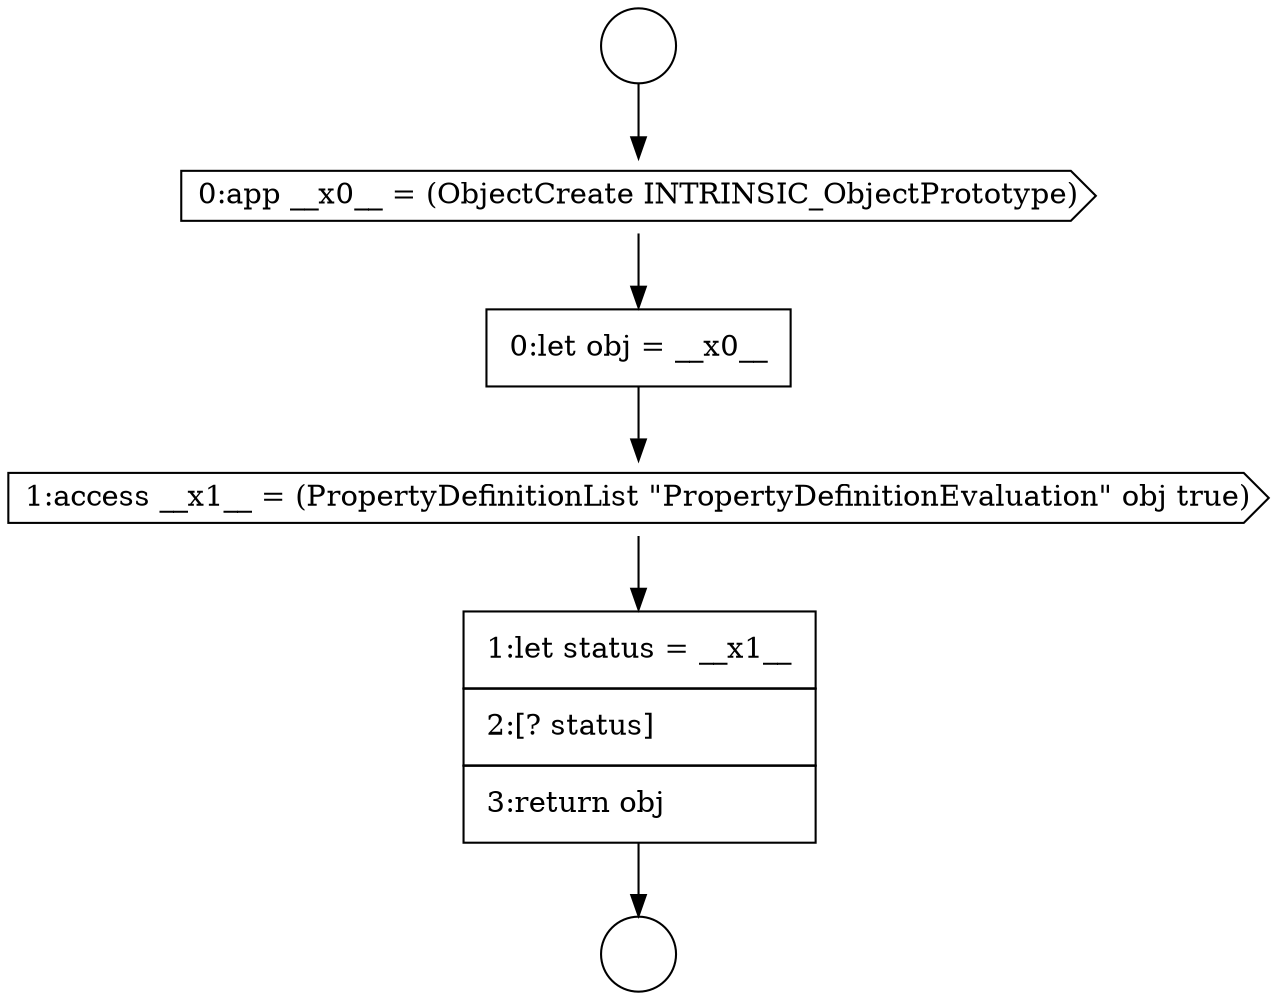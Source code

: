 digraph {
  node3449 [shape=none, margin=0, label=<<font color="black">
    <table border="0" cellborder="1" cellspacing="0" cellpadding="10">
      <tr><td align="left">1:let status = __x1__</td></tr>
      <tr><td align="left">2:[? status]</td></tr>
      <tr><td align="left">3:return obj</td></tr>
    </table>
  </font>> color="black" fillcolor="white" style=filled]
  node3446 [shape=cds, label=<<font color="black">0:app __x0__ = (ObjectCreate INTRINSIC_ObjectPrototype)</font>> color="black" fillcolor="white" style=filled]
  node3445 [shape=circle label=" " color="black" fillcolor="white" style=filled]
  node3444 [shape=circle label=" " color="black" fillcolor="white" style=filled]
  node3448 [shape=cds, label=<<font color="black">1:access __x1__ = (PropertyDefinitionList &quot;PropertyDefinitionEvaluation&quot; obj true)</font>> color="black" fillcolor="white" style=filled]
  node3447 [shape=none, margin=0, label=<<font color="black">
    <table border="0" cellborder="1" cellspacing="0" cellpadding="10">
      <tr><td align="left">0:let obj = __x0__</td></tr>
    </table>
  </font>> color="black" fillcolor="white" style=filled]
  node3448 -> node3449 [ color="black"]
  node3446 -> node3447 [ color="black"]
  node3449 -> node3445 [ color="black"]
  node3447 -> node3448 [ color="black"]
  node3444 -> node3446 [ color="black"]
}
